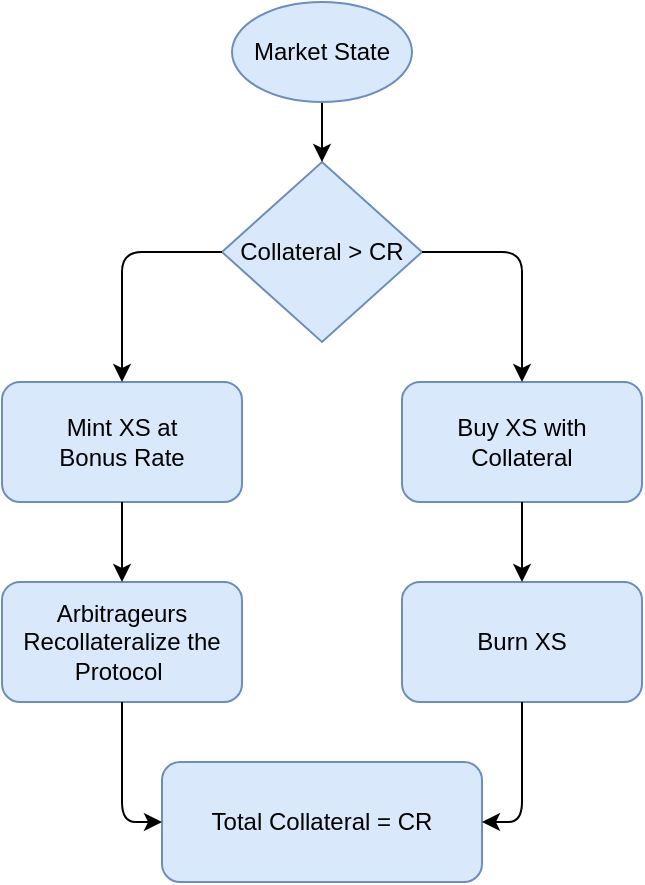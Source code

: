 <mxfile version="14.9.6" type="device"><diagram id="pGNexAAK8iN107NbkXk0" name="Page-1"><mxGraphModel dx="703" dy="947" grid="1" gridSize="10" guides="1" tooltips="1" connect="1" arrows="1" fold="1" page="1" pageScale="1" pageWidth="850" pageHeight="1100" math="0" shadow="0"><root><mxCell id="0"/><mxCell id="1" parent="0"/><mxCell id="SOK1XM4AGBDXVReq2Pjz-1" value="Collateral &amp;gt; CR" style="rhombus;whiteSpace=wrap;html=1;fillColor=#dae8fc;strokeColor=#6c8ebf;" vertex="1" parent="1"><mxGeometry x="310" y="150" width="100" height="90" as="geometry"/></mxCell><mxCell id="SOK1XM4AGBDXVReq2Pjz-2" value="Mint XS at&lt;br&gt;Bonus Rate" style="rounded=1;whiteSpace=wrap;html=1;fillColor=#dae8fc;strokeColor=#6c8ebf;" vertex="1" parent="1"><mxGeometry x="200" y="260" width="120" height="60" as="geometry"/></mxCell><mxCell id="SOK1XM4AGBDXVReq2Pjz-3" value="Buy XS with&lt;br&gt;Collateral" style="rounded=1;whiteSpace=wrap;html=1;fillColor=#dae8fc;strokeColor=#6c8ebf;" vertex="1" parent="1"><mxGeometry x="400" y="260" width="120" height="60" as="geometry"/></mxCell><mxCell id="SOK1XM4AGBDXVReq2Pjz-4" value="Arbitrageurs Recollateralize the&lt;br&gt;Protocol&amp;nbsp;" style="rounded=1;whiteSpace=wrap;html=1;fillColor=#dae8fc;strokeColor=#6c8ebf;" vertex="1" parent="1"><mxGeometry x="200" y="360" width="120" height="60" as="geometry"/></mxCell><mxCell id="SOK1XM4AGBDXVReq2Pjz-5" value="Burn XS" style="rounded=1;whiteSpace=wrap;html=1;fillColor=#dae8fc;strokeColor=#6c8ebf;" vertex="1" parent="1"><mxGeometry x="400" y="360" width="120" height="60" as="geometry"/></mxCell><mxCell id="SOK1XM4AGBDXVReq2Pjz-6" value="" style="endArrow=classic;html=1;exitX=0;exitY=0.5;exitDx=0;exitDy=0;entryX=0.5;entryY=0;entryDx=0;entryDy=0;" edge="1" parent="1" source="SOK1XM4AGBDXVReq2Pjz-1" target="SOK1XM4AGBDXVReq2Pjz-2"><mxGeometry width="50" height="50" relative="1" as="geometry"><mxPoint x="230" y="130" as="sourcePoint"/><mxPoint x="280" y="80" as="targetPoint"/><Array as="points"><mxPoint x="260" y="195"/></Array></mxGeometry></mxCell><mxCell id="SOK1XM4AGBDXVReq2Pjz-7" value="" style="endArrow=classic;html=1;exitX=1;exitY=0.5;exitDx=0;exitDy=0;entryX=0.5;entryY=0;entryDx=0;entryDy=0;" edge="1" parent="1" source="SOK1XM4AGBDXVReq2Pjz-1" target="SOK1XM4AGBDXVReq2Pjz-3"><mxGeometry width="50" height="50" relative="1" as="geometry"><mxPoint x="450" y="180" as="sourcePoint"/><mxPoint x="460" y="210" as="targetPoint"/><Array as="points"><mxPoint x="460" y="195"/></Array></mxGeometry></mxCell><mxCell id="SOK1XM4AGBDXVReq2Pjz-8" value="Total Collateral = CR" style="rounded=1;whiteSpace=wrap;html=1;fillColor=#dae8fc;strokeColor=#6c8ebf;" vertex="1" parent="1"><mxGeometry x="280" y="450" width="160" height="60" as="geometry"/></mxCell><mxCell id="SOK1XM4AGBDXVReq2Pjz-9" value="" style="endArrow=classic;html=1;exitX=0.5;exitY=1;exitDx=0;exitDy=0;entryX=0.5;entryY=0;entryDx=0;entryDy=0;" edge="1" parent="1" source="SOK1XM4AGBDXVReq2Pjz-2" target="SOK1XM4AGBDXVReq2Pjz-4"><mxGeometry width="50" height="50" relative="1" as="geometry"><mxPoint x="140" y="330" as="sourcePoint"/><mxPoint x="190" y="280" as="targetPoint"/></mxGeometry></mxCell><mxCell id="SOK1XM4AGBDXVReq2Pjz-10" value="" style="endArrow=classic;html=1;exitX=0.5;exitY=1;exitDx=0;exitDy=0;entryX=0.5;entryY=0;entryDx=0;entryDy=0;" edge="1" parent="1" source="SOK1XM4AGBDXVReq2Pjz-3" target="SOK1XM4AGBDXVReq2Pjz-5"><mxGeometry width="50" height="50" relative="1" as="geometry"><mxPoint x="550" y="310" as="sourcePoint"/><mxPoint x="600" y="260" as="targetPoint"/></mxGeometry></mxCell><mxCell id="SOK1XM4AGBDXVReq2Pjz-11" value="" style="endArrow=classic;html=1;exitX=0.5;exitY=1;exitDx=0;exitDy=0;entryX=1;entryY=0.5;entryDx=0;entryDy=0;" edge="1" parent="1" source="SOK1XM4AGBDXVReq2Pjz-5" target="SOK1XM4AGBDXVReq2Pjz-8"><mxGeometry width="50" height="50" relative="1" as="geometry"><mxPoint x="480" y="450" as="sourcePoint"/><mxPoint x="530" y="400" as="targetPoint"/><Array as="points"><mxPoint x="460" y="480"/></Array></mxGeometry></mxCell><mxCell id="SOK1XM4AGBDXVReq2Pjz-12" value="" style="endArrow=classic;html=1;exitX=0.5;exitY=1;exitDx=0;exitDy=0;entryX=0;entryY=0.5;entryDx=0;entryDy=0;" edge="1" parent="1" source="SOK1XM4AGBDXVReq2Pjz-4" target="SOK1XM4AGBDXVReq2Pjz-8"><mxGeometry width="50" height="50" relative="1" as="geometry"><mxPoint x="290" y="440" as="sourcePoint"/><mxPoint x="340" y="390" as="targetPoint"/><Array as="points"><mxPoint x="260" y="480"/></Array></mxGeometry></mxCell><mxCell id="SOK1XM4AGBDXVReq2Pjz-13" value="" style="endArrow=classic;html=1;entryX=0.5;entryY=0;entryDx=0;entryDy=0;exitX=0.5;exitY=1;exitDx=0;exitDy=0;" edge="1" parent="1" source="SOK1XM4AGBDXVReq2Pjz-14" target="SOK1XM4AGBDXVReq2Pjz-1"><mxGeometry width="50" height="50" relative="1" as="geometry"><mxPoint x="360" y="100" as="sourcePoint"/><mxPoint x="450" y="70" as="targetPoint"/></mxGeometry></mxCell><mxCell id="SOK1XM4AGBDXVReq2Pjz-14" value="Market State" style="ellipse;whiteSpace=wrap;html=1;fillColor=#dae8fc;strokeColor=#6c8ebf;" vertex="1" parent="1"><mxGeometry x="315" y="70" width="90" height="50" as="geometry"/></mxCell></root></mxGraphModel></diagram></mxfile>
